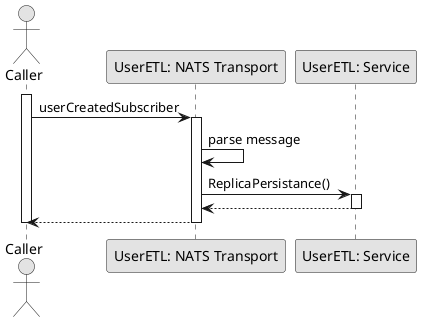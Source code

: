 @startuml SubscribeUserCreated

skinparam ConditionStyle hline
skinparam Monochrome true
skinparam Shadowing false

actor Caller
participant "UserETL: NATS Transport" as UserETLNATSTransport
participant "UserETL: Service" as UserETLService

activate Caller

Caller->UserETLNATSTransport: userCreatedSubscriber
activate UserETLNATSTransport
UserETLNATSTransport->UserETLNATSTransport: parse message
UserETLNATSTransport->UserETLService: ReplicaPersistance()
activate UserETLService
UserETLService-->UserETLNATSTransport
deactivate UserETLService
UserETLNATSTransport-->Caller
deactivate UserETLNATSTransport

deactivate Caller

@enduml